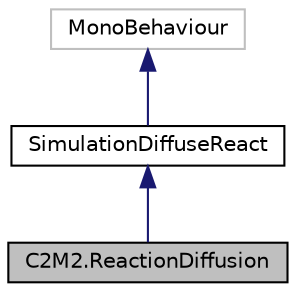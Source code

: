 digraph "C2M2.ReactionDiffusion"
{
 // LATEX_PDF_SIZE
  edge [fontname="Helvetica",fontsize="10",labelfontname="Helvetica",labelfontsize="10"];
  node [fontname="Helvetica",fontsize="10",shape=record];
  Node1 [label="C2M2.ReactionDiffusion",height=0.2,width=0.4,color="black", fillcolor="grey75", style="filled", fontcolor="black",tooltip="Simulate a diffusion over the surface of a given geometry"];
  Node2 -> Node1 [dir="back",color="midnightblue",fontsize="10",style="solid",fontname="Helvetica"];
  Node2 [label="SimulationDiffuseReact",height=0.2,width=0.4,color="black", fillcolor="white", style="filled",URL="$d9/d81/class_c2_m2_1_1_simulation_diffuse_react.html",tooltip="Provide a general access point for information regarding a live simulation. Simulations should inheri..."];
  Node3 -> Node2 [dir="back",color="midnightblue",fontsize="10",style="solid",fontname="Helvetica"];
  Node3 [label="MonoBehaviour",height=0.2,width=0.4,color="grey75", fillcolor="white", style="filled",tooltip=" "];
}
